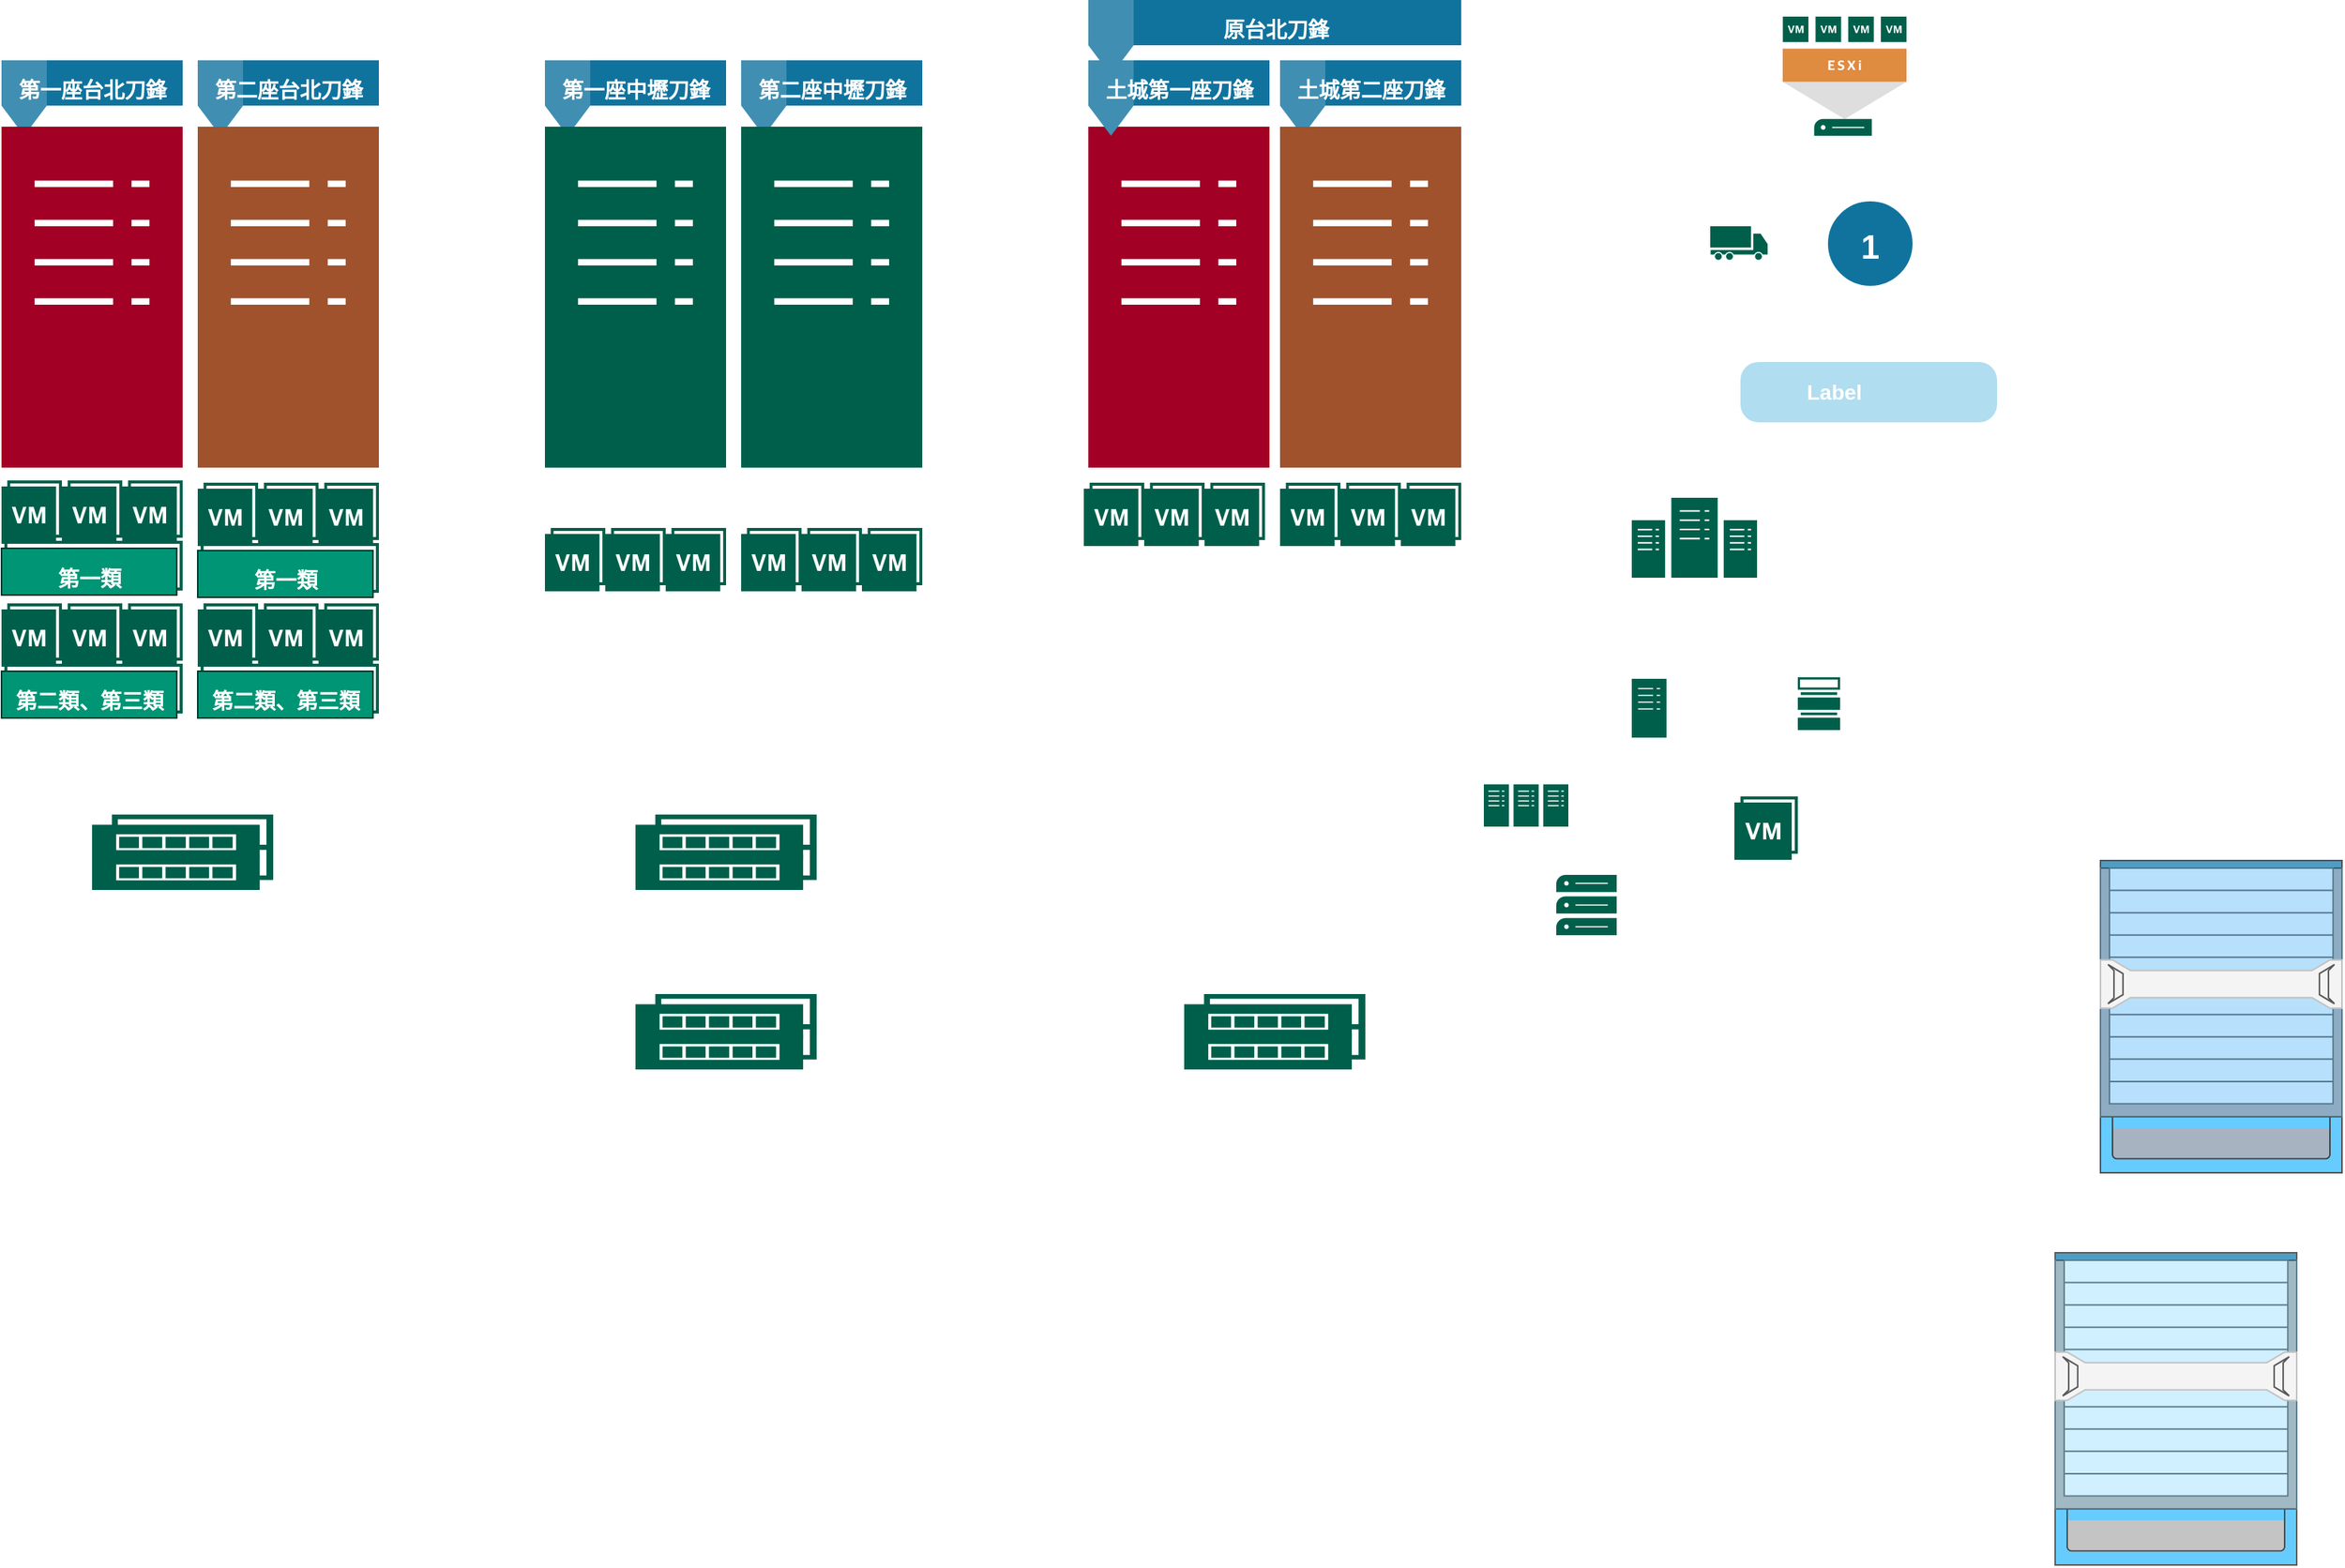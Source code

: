 <mxfile version="20.8.3" type="github">
  <diagram name="Page-1" id="197159a0-c6a4-9194-75a8-e4174976684c">
    <mxGraphModel dx="1478" dy="803" grid="1" gridSize="10" guides="1" tooltips="1" connect="1" arrows="1" fold="1" page="1" pageScale="1.5" pageWidth="1169" pageHeight="826" background="none" math="0" shadow="0">
      <root>
        <mxCell id="0" style=";html=1;" />
        <mxCell id="1" style=";html=1;" parent="0" />
        <mxCell id="K1tRB7-W2vUKsGSA8-Zj-3" value="" style="shape=mxgraph.rack.cisco.cisco_nexus_7000_9-slot_switch_chassis;html=1;labelPosition=right;align=left;spacingLeft=15;dashed=0;shadow=0;fillColor=#ffffff;" parent="1" vertex="1">
          <mxGeometry x="1520" y="850" width="161" height="208" as="geometry" />
        </mxCell>
        <mxCell id="K1tRB7-W2vUKsGSA8-Zj-4" value="" style="shape=mxgraph.rack.cisco.cisco_nexus_7000_9-slot_switch_chassis;html=1;labelPosition=right;align=left;spacingLeft=15;dashed=0;shadow=0;fillColor=#dae8fc;strokeColor=#6c8ebf;" parent="1" vertex="1">
          <mxGeometry x="1550" y="590" width="161" height="208" as="geometry" />
        </mxCell>
        <mxCell id="K1tRB7-W2vUKsGSA8-Zj-12" value="" style="sketch=0;pointerEvents=1;shadow=0;dashed=0;html=1;strokeColor=none;fillColor=#005F4B;labelPosition=center;verticalLabelPosition=bottom;verticalAlign=top;align=center;outlineConnect=0;shape=mxgraph.veeam2.datacenter;" parent="1" vertex="1">
          <mxGeometry x="1240" y="350" width="83" height="53" as="geometry" />
        </mxCell>
        <mxCell id="K1tRB7-W2vUKsGSA8-Zj-13" value="" style="sketch=0;pointerEvents=1;shadow=0;dashed=0;html=1;strokeColor=none;fillColor=#005F4B;labelPosition=center;verticalLabelPosition=bottom;verticalAlign=top;align=center;outlineConnect=0;shape=mxgraph.veeam2.datastore_66_full;" parent="1" vertex="1">
          <mxGeometry x="1350" y="469" width="28.0" height="35" as="geometry" />
        </mxCell>
        <mxCell id="K1tRB7-W2vUKsGSA8-Zj-15" value="第一座台北刀鋒" style="html=1;shape=mxgraph.infographic.flag;dx=30;dy=20;fillColor=#10739E;strokeColor=none;align=center;verticalAlign=top;fontColor=#ffffff;fontSize=14;fontStyle=1;shadow=0;spacingTop=5;" parent="1" vertex="1">
          <mxGeometry x="160" y="60" width="120" height="50" as="geometry" />
        </mxCell>
        <mxCell id="K1tRB7-W2vUKsGSA8-Zj-16" value="Label" style="shape=rect;rounded=1;whiteSpace=wrap;html=1;shadow=0;strokeColor=none;fillColor=#B1DDF0;arcSize=30;fontSize=14;spacingLeft=42;fontStyle=1;fontColor=#FFFFFF;align=left;" parent="1" vertex="1">
          <mxGeometry x="1312" y="260" width="170" height="40" as="geometry" />
        </mxCell>
        <mxCell id="K1tRB7-W2vUKsGSA8-Zj-17" value="1" style="shape=ellipse;perimeter=ellipsePerimeter;fontSize=22;fontStyle=1;shadow=0;strokeColor=#ffffff;fillColor=#10739E;strokeWidth=4;fontColor=#ffffff;align=center;" parent="1" vertex="1">
          <mxGeometry x="1368" y="151.5" width="60" height="60" as="geometry" />
        </mxCell>
        <mxCell id="K1tRB7-W2vUKsGSA8-Zj-18" value="" style="sketch=0;pointerEvents=1;shadow=0;dashed=0;html=1;strokeColor=none;fillColor=#005F4B;labelPosition=center;verticalLabelPosition=bottom;verticalAlign=top;align=center;outlineConnect=0;shape=mxgraph.veeam2.transport;" parent="1" vertex="1">
          <mxGeometry x="1292" y="170" width="38" height="23" as="geometry" />
        </mxCell>
        <mxCell id="yUQ04PIXcJd15L_iZT2i-1" value="" style="sketch=0;pointerEvents=1;shadow=0;dashed=0;html=1;strokeColor=#6F0000;fillColor=#a20025;labelPosition=center;verticalLabelPosition=bottom;verticalAlign=top;align=center;outlineConnect=0;shape=mxgraph.veeam2.server;fontColor=#ffffff;" parent="1" vertex="1">
          <mxGeometry x="160" y="104" width="120" height="226" as="geometry" />
        </mxCell>
        <mxCell id="yUQ04PIXcJd15L_iZT2i-2" value="" style="sketch=0;pointerEvents=1;shadow=0;dashed=0;html=1;strokeColor=none;fillColor=#005F4B;labelPosition=center;verticalLabelPosition=bottom;verticalAlign=top;align=center;outlineConnect=0;shape=mxgraph.veeam2.esxi_host;" parent="1" vertex="1">
          <mxGeometry x="1340" y="31" width="82" height="79" as="geometry" />
        </mxCell>
        <mxCell id="yUQ04PIXcJd15L_iZT2i-6" value="第一座中壢刀鋒" style="html=1;shape=mxgraph.infographic.flag;dx=30;dy=20;fillColor=#10739E;strokeColor=none;align=center;verticalAlign=top;fontColor=#ffffff;fontSize=14;fontStyle=1;shadow=0;spacingTop=5;" parent="1" vertex="1">
          <mxGeometry x="520" y="60" width="120" height="50" as="geometry" />
        </mxCell>
        <mxCell id="yUQ04PIXcJd15L_iZT2i-7" value="" style="sketch=0;pointerEvents=1;shadow=0;dashed=0;html=1;strokeColor=none;fillColor=#005F4B;labelPosition=center;verticalLabelPosition=bottom;verticalAlign=top;align=center;outlineConnect=0;shape=mxgraph.veeam2.server;" parent="1" vertex="1">
          <mxGeometry x="520" y="104" width="120" height="226" as="geometry" />
        </mxCell>
        <mxCell id="yUQ04PIXcJd15L_iZT2i-8" value="第二座台北刀鋒" style="html=1;shape=mxgraph.infographic.flag;dx=30;dy=20;fillColor=#10739E;strokeColor=none;align=center;verticalAlign=top;fontColor=#ffffff;fontSize=14;fontStyle=1;shadow=0;spacingTop=5;" parent="1" vertex="1">
          <mxGeometry x="290" y="60" width="120" height="50" as="geometry" />
        </mxCell>
        <mxCell id="yUQ04PIXcJd15L_iZT2i-9" value="" style="sketch=0;pointerEvents=1;shadow=0;dashed=0;html=1;strokeColor=#6D1F00;fillColor=#a0522d;labelPosition=center;verticalLabelPosition=bottom;verticalAlign=top;align=center;outlineConnect=0;shape=mxgraph.veeam2.server;fontColor=#ffffff;" parent="1" vertex="1">
          <mxGeometry x="290" y="104" width="120" height="226" as="geometry" />
        </mxCell>
        <mxCell id="yUQ04PIXcJd15L_iZT2i-10" value="第二座中壢刀鋒" style="html=1;shape=mxgraph.infographic.flag;dx=30;dy=20;fillColor=#10739E;strokeColor=none;align=center;verticalAlign=top;fontColor=#ffffff;fontSize=14;fontStyle=1;shadow=0;spacingTop=5;" parent="1" vertex="1">
          <mxGeometry x="650" y="60" width="120" height="50" as="geometry" />
        </mxCell>
        <mxCell id="yUQ04PIXcJd15L_iZT2i-11" value="" style="sketch=0;pointerEvents=1;shadow=0;dashed=0;html=1;strokeColor=none;fillColor=#005F4B;labelPosition=center;verticalLabelPosition=bottom;verticalAlign=top;align=center;outlineConnect=0;shape=mxgraph.veeam2.server;" parent="1" vertex="1">
          <mxGeometry x="650" y="104" width="120" height="226" as="geometry" />
        </mxCell>
        <mxCell id="yUQ04PIXcJd15L_iZT2i-13" value="" style="sketch=0;pointerEvents=1;shadow=0;dashed=0;html=1;strokeColor=#6F0000;fillColor=#a20025;labelPosition=center;verticalLabelPosition=bottom;verticalAlign=top;align=center;outlineConnect=0;shape=mxgraph.veeam2.server;fontColor=#ffffff;" parent="1" vertex="1">
          <mxGeometry x="880" y="104" width="120" height="226" as="geometry" />
        </mxCell>
        <mxCell id="yUQ04PIXcJd15L_iZT2i-14" value="土城第二座刀鋒" style="html=1;shape=mxgraph.infographic.flag;dx=30;dy=20;fillColor=#10739E;strokeColor=none;align=center;verticalAlign=top;fontColor=#ffffff;fontSize=14;fontStyle=1;shadow=0;spacingTop=5;" parent="1" vertex="1">
          <mxGeometry x="1007" y="60" width="120" height="50" as="geometry" />
        </mxCell>
        <mxCell id="yUQ04PIXcJd15L_iZT2i-15" value="" style="sketch=0;pointerEvents=1;shadow=0;dashed=0;html=1;strokeColor=#6D1F00;fillColor=#a0522d;labelPosition=center;verticalLabelPosition=bottom;verticalAlign=top;align=center;outlineConnect=0;shape=mxgraph.veeam2.server;fontColor=#ffffff;" parent="1" vertex="1">
          <mxGeometry x="1007" y="104" width="120" height="226" as="geometry" />
        </mxCell>
        <mxCell id="yUQ04PIXcJd15L_iZT2i-23" value="" style="group" parent="1" vertex="1" connectable="0">
          <mxGeometry x="520" y="370" width="120" height="42" as="geometry" />
        </mxCell>
        <mxCell id="yUQ04PIXcJd15L_iZT2i-24" value="" style="sketch=0;pointerEvents=1;shadow=0;dashed=0;html=1;strokeColor=none;fillColor=#005F4B;labelPosition=center;verticalLabelPosition=bottom;verticalAlign=top;align=center;outlineConnect=0;shape=mxgraph.veeam2.vm_with_a_snapshot;" parent="yUQ04PIXcJd15L_iZT2i-23" vertex="1">
          <mxGeometry x="80" width="40" height="42" as="geometry" />
        </mxCell>
        <mxCell id="yUQ04PIXcJd15L_iZT2i-25" value="" style="sketch=0;pointerEvents=1;shadow=0;dashed=0;html=1;strokeColor=none;fillColor=#005F4B;labelPosition=center;verticalLabelPosition=bottom;verticalAlign=top;align=center;outlineConnect=0;shape=mxgraph.veeam2.vm_with_a_snapshot;" parent="yUQ04PIXcJd15L_iZT2i-23" vertex="1">
          <mxGeometry x="40" width="40" height="42" as="geometry" />
        </mxCell>
        <mxCell id="yUQ04PIXcJd15L_iZT2i-26" value="" style="sketch=0;pointerEvents=1;shadow=0;dashed=0;html=1;strokeColor=none;fillColor=#005F4B;labelPosition=center;verticalLabelPosition=bottom;verticalAlign=top;align=center;outlineConnect=0;shape=mxgraph.veeam2.vm_with_a_snapshot;" parent="yUQ04PIXcJd15L_iZT2i-23" vertex="1">
          <mxGeometry width="40" height="42" as="geometry" />
        </mxCell>
        <mxCell id="yUQ04PIXcJd15L_iZT2i-27" value="" style="group" parent="1" vertex="1" connectable="0">
          <mxGeometry x="650" y="370" width="120" height="42" as="geometry" />
        </mxCell>
        <mxCell id="yUQ04PIXcJd15L_iZT2i-28" value="" style="sketch=0;pointerEvents=1;shadow=0;dashed=0;html=1;strokeColor=none;fillColor=#005F4B;labelPosition=center;verticalLabelPosition=bottom;verticalAlign=top;align=center;outlineConnect=0;shape=mxgraph.veeam2.vm_with_a_snapshot;" parent="yUQ04PIXcJd15L_iZT2i-27" vertex="1">
          <mxGeometry x="80" width="40" height="42" as="geometry" />
        </mxCell>
        <mxCell id="yUQ04PIXcJd15L_iZT2i-29" value="" style="sketch=0;pointerEvents=1;shadow=0;dashed=0;html=1;strokeColor=none;fillColor=#005F4B;labelPosition=center;verticalLabelPosition=bottom;verticalAlign=top;align=center;outlineConnect=0;shape=mxgraph.veeam2.vm_with_a_snapshot;" parent="yUQ04PIXcJd15L_iZT2i-27" vertex="1">
          <mxGeometry x="40" width="40" height="42" as="geometry" />
        </mxCell>
        <mxCell id="yUQ04PIXcJd15L_iZT2i-30" value="" style="sketch=0;pointerEvents=1;shadow=0;dashed=0;html=1;strokeColor=none;fillColor=#005F4B;labelPosition=center;verticalLabelPosition=bottom;verticalAlign=top;align=center;outlineConnect=0;shape=mxgraph.veeam2.vm_with_a_snapshot;" parent="yUQ04PIXcJd15L_iZT2i-27" vertex="1">
          <mxGeometry width="40" height="42" as="geometry" />
        </mxCell>
        <mxCell id="yUQ04PIXcJd15L_iZT2i-31" value="" style="group" parent="1" vertex="1" connectable="0">
          <mxGeometry x="877" y="340" width="120" height="42" as="geometry" />
        </mxCell>
        <mxCell id="yUQ04PIXcJd15L_iZT2i-32" value="" style="sketch=0;pointerEvents=1;shadow=0;dashed=0;html=1;strokeColor=none;fillColor=#005F4B;labelPosition=center;verticalLabelPosition=bottom;verticalAlign=top;align=center;outlineConnect=0;shape=mxgraph.veeam2.vm_with_a_snapshot;" parent="yUQ04PIXcJd15L_iZT2i-31" vertex="1">
          <mxGeometry x="80" width="40" height="42" as="geometry" />
        </mxCell>
        <mxCell id="yUQ04PIXcJd15L_iZT2i-33" value="" style="sketch=0;pointerEvents=1;shadow=0;dashed=0;html=1;strokeColor=none;fillColor=#005F4B;labelPosition=center;verticalLabelPosition=bottom;verticalAlign=top;align=center;outlineConnect=0;shape=mxgraph.veeam2.vm_with_a_snapshot;" parent="yUQ04PIXcJd15L_iZT2i-31" vertex="1">
          <mxGeometry x="40" width="40" height="42" as="geometry" />
        </mxCell>
        <mxCell id="yUQ04PIXcJd15L_iZT2i-34" value="" style="sketch=0;pointerEvents=1;shadow=0;dashed=0;html=1;strokeColor=none;fillColor=#005F4B;labelPosition=center;verticalLabelPosition=bottom;verticalAlign=top;align=center;outlineConnect=0;shape=mxgraph.veeam2.vm_with_a_snapshot;" parent="yUQ04PIXcJd15L_iZT2i-31" vertex="1">
          <mxGeometry width="40" height="42" as="geometry" />
        </mxCell>
        <mxCell id="yUQ04PIXcJd15L_iZT2i-35" value="" style="group" parent="1" vertex="1" connectable="0">
          <mxGeometry x="1007" y="340" width="120" height="42" as="geometry" />
        </mxCell>
        <mxCell id="yUQ04PIXcJd15L_iZT2i-36" value="" style="sketch=0;pointerEvents=1;shadow=0;dashed=0;html=1;strokeColor=none;fillColor=#005F4B;labelPosition=center;verticalLabelPosition=bottom;verticalAlign=top;align=center;outlineConnect=0;shape=mxgraph.veeam2.vm_with_a_snapshot;" parent="yUQ04PIXcJd15L_iZT2i-35" vertex="1">
          <mxGeometry x="80" width="40" height="42" as="geometry" />
        </mxCell>
        <mxCell id="yUQ04PIXcJd15L_iZT2i-37" value="" style="sketch=0;pointerEvents=1;shadow=0;dashed=0;html=1;strokeColor=none;fillColor=#005F4B;labelPosition=center;verticalLabelPosition=bottom;verticalAlign=top;align=center;outlineConnect=0;shape=mxgraph.veeam2.vm_with_a_snapshot;" parent="yUQ04PIXcJd15L_iZT2i-35" vertex="1">
          <mxGeometry x="40" width="40" height="42" as="geometry" />
        </mxCell>
        <mxCell id="yUQ04PIXcJd15L_iZT2i-38" value="" style="sketch=0;pointerEvents=1;shadow=0;dashed=0;html=1;strokeColor=none;fillColor=#005F4B;labelPosition=center;verticalLabelPosition=bottom;verticalAlign=top;align=center;outlineConnect=0;shape=mxgraph.veeam2.vm_with_a_snapshot;" parent="yUQ04PIXcJd15L_iZT2i-35" vertex="1">
          <mxGeometry width="40" height="42" as="geometry" />
        </mxCell>
        <mxCell id="yUQ04PIXcJd15L_iZT2i-40" value="" style="sketch=0;pointerEvents=1;shadow=0;dashed=0;html=1;strokeColor=none;fillColor=#005F4B;labelPosition=center;verticalLabelPosition=bottom;verticalAlign=top;align=center;outlineConnect=0;shape=mxgraph.veeam2.server_stack;" parent="1" vertex="1">
          <mxGeometry x="1190" y="600" width="40" height="40" as="geometry" />
        </mxCell>
        <mxCell id="yUQ04PIXcJd15L_iZT2i-41" value="" style="sketch=0;pointerEvents=1;shadow=0;dashed=0;html=1;strokeColor=none;fillColor=#005F4B;labelPosition=center;verticalLabelPosition=bottom;verticalAlign=top;align=center;outlineConnect=0;shape=mxgraph.veeam2.server;" parent="1" vertex="1">
          <mxGeometry x="1240" y="470" width="23" height="39" as="geometry" />
        </mxCell>
        <mxCell id="yUQ04PIXcJd15L_iZT2i-42" value="" style="sketch=0;pointerEvents=1;shadow=0;dashed=0;html=1;strokeColor=none;fillColor=#005F4B;labelPosition=center;verticalLabelPosition=bottom;verticalAlign=top;align=center;outlineConnect=0;shape=mxgraph.veeam2.server_cluster;" parent="1" vertex="1">
          <mxGeometry x="1142" y="540" width="56.0" height="28.0" as="geometry" />
        </mxCell>
        <mxCell id="bWpF_yvZzBDOlQR7NDEe-1" value="土城第一座刀鋒" style="html=1;shape=mxgraph.infographic.flag;dx=30;dy=20;fillColor=#10739E;strokeColor=none;align=center;verticalAlign=top;fontColor=#ffffff;fontSize=14;fontStyle=1;shadow=0;spacingTop=5;" vertex="1" parent="1">
          <mxGeometry x="880" y="60" width="120" height="50" as="geometry" />
        </mxCell>
        <mxCell id="bWpF_yvZzBDOlQR7NDEe-2" value="原台北刀鋒" style="html=1;shape=mxgraph.infographic.flag;dx=30;dy=20;fillColor=#10739E;strokeColor=none;align=center;verticalAlign=top;fontColor=#ffffff;fontSize=14;fontStyle=1;shadow=0;spacingTop=5;" vertex="1" parent="1">
          <mxGeometry x="880" y="20" width="247" height="50" as="geometry" />
        </mxCell>
        <mxCell id="bWpF_yvZzBDOlQR7NDEe-8" value="" style="sketch=0;pointerEvents=1;shadow=0;dashed=0;html=1;strokeColor=none;fillColor=#005F4B;labelPosition=center;verticalLabelPosition=bottom;verticalAlign=top;align=center;outlineConnect=0;shape=mxgraph.veeam2.vm_with_a_snapshot;" vertex="1" parent="1">
          <mxGeometry x="1308" y="548" width="42" height="42" as="geometry" />
        </mxCell>
        <mxCell id="bWpF_yvZzBDOlQR7NDEe-17" value="" style="group" vertex="1" connectable="0" parent="1">
          <mxGeometry x="160" y="338.5" width="120" height="76" as="geometry" />
        </mxCell>
        <mxCell id="bWpF_yvZzBDOlQR7NDEe-15" value="" style="group" vertex="1" connectable="0" parent="bWpF_yvZzBDOlQR7NDEe-17">
          <mxGeometry y="41" width="119" height="35" as="geometry" />
        </mxCell>
        <mxCell id="bWpF_yvZzBDOlQR7NDEe-14" value="第一類" style="html=1;shape=mxgraph.infographic.barCallout;dx=105.55;dy=0;fillColor=#FFFFFF;strokeColor=#00614C;align=center;verticalAlign=top;fontColor=#ffffff;fontSize=14;fontStyle=1;shadow=0;spacingTop=5;strokeWidth=2;" vertex="1" parent="bWpF_yvZzBDOlQR7NDEe-15">
          <mxGeometry x="2.902" width="116.098" height="31" as="geometry" />
        </mxCell>
        <mxCell id="yUQ04PIXcJd15L_iZT2i-39" value="第一類" style="html=1;shape=mxgraph.infographic.barCallout;dx=105.55;dy=0;fillColor=#009575;strokeColor=#00362A;align=center;verticalAlign=top;fontColor=#ffffff;fontSize=14;fontStyle=1;shadow=0;spacingTop=5;" parent="bWpF_yvZzBDOlQR7NDEe-15" vertex="1">
          <mxGeometry y="4" width="116.098" height="31" as="geometry" />
        </mxCell>
        <mxCell id="bWpF_yvZzBDOlQR7NDEe-10" value="" style="group" vertex="1" connectable="0" parent="bWpF_yvZzBDOlQR7NDEe-17">
          <mxGeometry width="120" height="42" as="geometry" />
        </mxCell>
        <mxCell id="bWpF_yvZzBDOlQR7NDEe-11" value="" style="sketch=0;pointerEvents=1;shadow=0;dashed=0;html=1;strokeColor=none;fillColor=#005F4B;labelPosition=center;verticalLabelPosition=bottom;verticalAlign=top;align=center;outlineConnect=0;shape=mxgraph.veeam2.vm_with_a_snapshot;" vertex="1" parent="bWpF_yvZzBDOlQR7NDEe-10">
          <mxGeometry x="80" width="40" height="42" as="geometry" />
        </mxCell>
        <mxCell id="bWpF_yvZzBDOlQR7NDEe-12" value="" style="sketch=0;pointerEvents=1;shadow=0;dashed=0;html=1;strokeColor=none;fillColor=#005F4B;labelPosition=center;verticalLabelPosition=bottom;verticalAlign=top;align=center;outlineConnect=0;shape=mxgraph.veeam2.vm_with_a_snapshot;" vertex="1" parent="bWpF_yvZzBDOlQR7NDEe-10">
          <mxGeometry x="40" width="40" height="42" as="geometry" />
        </mxCell>
        <mxCell id="bWpF_yvZzBDOlQR7NDEe-13" value="" style="sketch=0;pointerEvents=1;shadow=0;dashed=0;html=1;strokeColor=none;fillColor=#005F4B;labelPosition=center;verticalLabelPosition=bottom;verticalAlign=top;align=center;outlineConnect=0;shape=mxgraph.veeam2.vm_with_a_snapshot;" vertex="1" parent="bWpF_yvZzBDOlQR7NDEe-10">
          <mxGeometry width="40" height="42" as="geometry" />
        </mxCell>
        <mxCell id="bWpF_yvZzBDOlQR7NDEe-18" value="" style="group" vertex="1" connectable="0" parent="1">
          <mxGeometry x="160" y="420" width="120" height="76" as="geometry" />
        </mxCell>
        <mxCell id="bWpF_yvZzBDOlQR7NDEe-19" value="" style="group" vertex="1" connectable="0" parent="bWpF_yvZzBDOlQR7NDEe-18">
          <mxGeometry y="41" width="119" height="35" as="geometry" />
        </mxCell>
        <mxCell id="bWpF_yvZzBDOlQR7NDEe-20" value="第一類" style="html=1;shape=mxgraph.infographic.barCallout;dx=105.55;dy=0;fillColor=#FFFFFF;strokeColor=#00614C;align=center;verticalAlign=top;fontColor=#ffffff;fontSize=14;fontStyle=1;shadow=0;spacingTop=5;strokeWidth=2;" vertex="1" parent="bWpF_yvZzBDOlQR7NDEe-19">
          <mxGeometry x="2.902" width="116.098" height="31" as="geometry" />
        </mxCell>
        <mxCell id="bWpF_yvZzBDOlQR7NDEe-21" value="第二類、第三類" style="html=1;shape=mxgraph.infographic.barCallout;dx=105.55;dy=0;fillColor=#009575;strokeColor=#00362A;align=center;verticalAlign=top;fontColor=#ffffff;fontSize=14;fontStyle=1;shadow=0;spacingTop=5;" vertex="1" parent="bWpF_yvZzBDOlQR7NDEe-19">
          <mxGeometry y="4" width="116.098" height="31" as="geometry" />
        </mxCell>
        <mxCell id="bWpF_yvZzBDOlQR7NDEe-22" value="" style="group" vertex="1" connectable="0" parent="bWpF_yvZzBDOlQR7NDEe-18">
          <mxGeometry width="120" height="42" as="geometry" />
        </mxCell>
        <mxCell id="bWpF_yvZzBDOlQR7NDEe-23" value="" style="sketch=0;pointerEvents=1;shadow=0;dashed=0;html=1;strokeColor=none;fillColor=#005F4B;labelPosition=center;verticalLabelPosition=bottom;verticalAlign=top;align=center;outlineConnect=0;shape=mxgraph.veeam2.vm_with_a_snapshot;" vertex="1" parent="bWpF_yvZzBDOlQR7NDEe-22">
          <mxGeometry x="80" width="40" height="42" as="geometry" />
        </mxCell>
        <mxCell id="bWpF_yvZzBDOlQR7NDEe-24" value="" style="sketch=0;pointerEvents=1;shadow=0;dashed=0;html=1;strokeColor=none;fillColor=#005F4B;labelPosition=center;verticalLabelPosition=bottom;verticalAlign=top;align=center;outlineConnect=0;shape=mxgraph.veeam2.vm_with_a_snapshot;" vertex="1" parent="bWpF_yvZzBDOlQR7NDEe-22">
          <mxGeometry x="40" width="40" height="42" as="geometry" />
        </mxCell>
        <mxCell id="bWpF_yvZzBDOlQR7NDEe-25" value="" style="sketch=0;pointerEvents=1;shadow=0;dashed=0;html=1;strokeColor=none;fillColor=#005F4B;labelPosition=center;verticalLabelPosition=bottom;verticalAlign=top;align=center;outlineConnect=0;shape=mxgraph.veeam2.vm_with_a_snapshot;" vertex="1" parent="bWpF_yvZzBDOlQR7NDEe-22">
          <mxGeometry width="40" height="42" as="geometry" />
        </mxCell>
        <mxCell id="bWpF_yvZzBDOlQR7NDEe-26" value="" style="group" vertex="1" connectable="0" parent="1">
          <mxGeometry x="290" y="340" width="120" height="76" as="geometry" />
        </mxCell>
        <mxCell id="bWpF_yvZzBDOlQR7NDEe-27" value="" style="group" vertex="1" connectable="0" parent="bWpF_yvZzBDOlQR7NDEe-26">
          <mxGeometry y="41" width="119" height="35" as="geometry" />
        </mxCell>
        <mxCell id="bWpF_yvZzBDOlQR7NDEe-28" value="第一類" style="html=1;shape=mxgraph.infographic.barCallout;dx=105.55;dy=0;fillColor=#FFFFFF;strokeColor=#00614C;align=center;verticalAlign=top;fontColor=#ffffff;fontSize=14;fontStyle=1;shadow=0;spacingTop=5;strokeWidth=2;" vertex="1" parent="bWpF_yvZzBDOlQR7NDEe-27">
          <mxGeometry x="2.902" width="116.098" height="31" as="geometry" />
        </mxCell>
        <mxCell id="bWpF_yvZzBDOlQR7NDEe-29" value="第一類" style="html=1;shape=mxgraph.infographic.barCallout;dx=105.55;dy=0;fillColor=#009575;strokeColor=#00362A;align=center;verticalAlign=top;fontColor=#ffffff;fontSize=14;fontStyle=1;shadow=0;spacingTop=5;" vertex="1" parent="bWpF_yvZzBDOlQR7NDEe-27">
          <mxGeometry y="4" width="116.098" height="31" as="geometry" />
        </mxCell>
        <mxCell id="bWpF_yvZzBDOlQR7NDEe-30" value="" style="group" vertex="1" connectable="0" parent="bWpF_yvZzBDOlQR7NDEe-26">
          <mxGeometry width="120" height="42" as="geometry" />
        </mxCell>
        <mxCell id="bWpF_yvZzBDOlQR7NDEe-31" value="" style="sketch=0;pointerEvents=1;shadow=0;dashed=0;html=1;strokeColor=none;fillColor=#005F4B;labelPosition=center;verticalLabelPosition=bottom;verticalAlign=top;align=center;outlineConnect=0;shape=mxgraph.veeam2.vm_with_a_snapshot;" vertex="1" parent="bWpF_yvZzBDOlQR7NDEe-30">
          <mxGeometry x="80" width="40" height="42" as="geometry" />
        </mxCell>
        <mxCell id="bWpF_yvZzBDOlQR7NDEe-32" value="" style="sketch=0;pointerEvents=1;shadow=0;dashed=0;html=1;strokeColor=none;fillColor=#005F4B;labelPosition=center;verticalLabelPosition=bottom;verticalAlign=top;align=center;outlineConnect=0;shape=mxgraph.veeam2.vm_with_a_snapshot;" vertex="1" parent="bWpF_yvZzBDOlQR7NDEe-30">
          <mxGeometry x="40" width="40" height="42" as="geometry" />
        </mxCell>
        <mxCell id="bWpF_yvZzBDOlQR7NDEe-33" value="" style="sketch=0;pointerEvents=1;shadow=0;dashed=0;html=1;strokeColor=none;fillColor=#005F4B;labelPosition=center;verticalLabelPosition=bottom;verticalAlign=top;align=center;outlineConnect=0;shape=mxgraph.veeam2.vm_with_a_snapshot;" vertex="1" parent="bWpF_yvZzBDOlQR7NDEe-30">
          <mxGeometry width="40" height="42" as="geometry" />
        </mxCell>
        <mxCell id="bWpF_yvZzBDOlQR7NDEe-42" value="" style="group" vertex="1" connectable="0" parent="1">
          <mxGeometry x="290" y="420" width="120" height="76" as="geometry" />
        </mxCell>
        <mxCell id="bWpF_yvZzBDOlQR7NDEe-43" value="" style="group" vertex="1" connectable="0" parent="bWpF_yvZzBDOlQR7NDEe-42">
          <mxGeometry y="41" width="119" height="35" as="geometry" />
        </mxCell>
        <mxCell id="bWpF_yvZzBDOlQR7NDEe-44" value="第一類" style="html=1;shape=mxgraph.infographic.barCallout;dx=105.55;dy=0;fillColor=#FFFFFF;strokeColor=#00614C;align=center;verticalAlign=top;fontColor=#ffffff;fontSize=14;fontStyle=1;shadow=0;spacingTop=5;strokeWidth=2;" vertex="1" parent="bWpF_yvZzBDOlQR7NDEe-43">
          <mxGeometry x="2.902" width="116.098" height="31" as="geometry" />
        </mxCell>
        <mxCell id="bWpF_yvZzBDOlQR7NDEe-45" value="第二類、第三類" style="html=1;shape=mxgraph.infographic.barCallout;dx=105.55;dy=0;fillColor=#009575;strokeColor=#00362A;align=center;verticalAlign=top;fontColor=#ffffff;fontSize=14;fontStyle=1;shadow=0;spacingTop=5;" vertex="1" parent="bWpF_yvZzBDOlQR7NDEe-43">
          <mxGeometry y="4" width="116.098" height="31" as="geometry" />
        </mxCell>
        <mxCell id="bWpF_yvZzBDOlQR7NDEe-46" value="" style="group" vertex="1" connectable="0" parent="bWpF_yvZzBDOlQR7NDEe-42">
          <mxGeometry width="120" height="42" as="geometry" />
        </mxCell>
        <mxCell id="bWpF_yvZzBDOlQR7NDEe-47" value="" style="sketch=0;pointerEvents=1;shadow=0;dashed=0;html=1;strokeColor=none;fillColor=#005F4B;labelPosition=center;verticalLabelPosition=bottom;verticalAlign=top;align=center;outlineConnect=0;shape=mxgraph.veeam2.vm_with_a_snapshot;" vertex="1" parent="bWpF_yvZzBDOlQR7NDEe-46">
          <mxGeometry x="80" width="40" height="42" as="geometry" />
        </mxCell>
        <mxCell id="bWpF_yvZzBDOlQR7NDEe-48" value="" style="sketch=0;pointerEvents=1;shadow=0;dashed=0;html=1;strokeColor=none;fillColor=#005F4B;labelPosition=center;verticalLabelPosition=bottom;verticalAlign=top;align=center;outlineConnect=0;shape=mxgraph.veeam2.vm_with_a_snapshot;" vertex="1" parent="bWpF_yvZzBDOlQR7NDEe-46">
          <mxGeometry x="40" width="40" height="42" as="geometry" />
        </mxCell>
        <mxCell id="bWpF_yvZzBDOlQR7NDEe-49" value="" style="sketch=0;pointerEvents=1;shadow=0;dashed=0;html=1;strokeColor=none;fillColor=#005F4B;labelPosition=center;verticalLabelPosition=bottom;verticalAlign=top;align=center;outlineConnect=0;shape=mxgraph.veeam2.vm_with_a_snapshot;" vertex="1" parent="bWpF_yvZzBDOlQR7NDEe-46">
          <mxGeometry width="40" height="42" as="geometry" />
        </mxCell>
        <mxCell id="bWpF_yvZzBDOlQR7NDEe-58" value="" style="group" vertex="1" connectable="0" parent="1">
          <mxGeometry x="220" y="560" width="120" height="50" as="geometry" />
        </mxCell>
        <mxCell id="bWpF_yvZzBDOlQR7NDEe-57" value="" style="sketch=0;pointerEvents=1;shadow=0;dashed=0;html=1;strokeColor=none;fillColor=#005F4B;labelPosition=center;verticalLabelPosition=bottom;verticalAlign=top;align=center;outlineConnect=0;shape=mxgraph.veeam2.data_volume_with_snapshot;strokeWidth=2;" vertex="1" parent="bWpF_yvZzBDOlQR7NDEe-58">
          <mxGeometry y="20" width="120" height="30" as="geometry" />
        </mxCell>
        <mxCell id="bWpF_yvZzBDOlQR7NDEe-54" value="" style="sketch=0;pointerEvents=1;shadow=0;dashed=0;html=1;strokeColor=none;fillColor=#005F4B;labelPosition=center;verticalLabelPosition=bottom;verticalAlign=top;align=center;outlineConnect=0;shape=mxgraph.veeam2.data_volume_with_snapshot;strokeWidth=2;" vertex="1" parent="bWpF_yvZzBDOlQR7NDEe-58">
          <mxGeometry width="120" height="30" as="geometry" />
        </mxCell>
        <mxCell id="bWpF_yvZzBDOlQR7NDEe-59" value="" style="group" vertex="1" connectable="0" parent="1">
          <mxGeometry x="580" y="560" width="120" height="50" as="geometry" />
        </mxCell>
        <mxCell id="bWpF_yvZzBDOlQR7NDEe-60" value="" style="sketch=0;pointerEvents=1;shadow=0;dashed=0;html=1;strokeColor=none;fillColor=#005F4B;labelPosition=center;verticalLabelPosition=bottom;verticalAlign=top;align=center;outlineConnect=0;shape=mxgraph.veeam2.data_volume_with_snapshot;strokeWidth=2;" vertex="1" parent="bWpF_yvZzBDOlQR7NDEe-59">
          <mxGeometry y="20" width="120" height="30" as="geometry" />
        </mxCell>
        <mxCell id="bWpF_yvZzBDOlQR7NDEe-61" value="" style="sketch=0;pointerEvents=1;shadow=0;dashed=0;html=1;strokeColor=none;fillColor=#005F4B;labelPosition=center;verticalLabelPosition=bottom;verticalAlign=top;align=center;outlineConnect=0;shape=mxgraph.veeam2.data_volume_with_snapshot;strokeWidth=2;" vertex="1" parent="bWpF_yvZzBDOlQR7NDEe-59">
          <mxGeometry width="120" height="30" as="geometry" />
        </mxCell>
        <mxCell id="bWpF_yvZzBDOlQR7NDEe-62" value="" style="group" vertex="1" connectable="0" parent="1">
          <mxGeometry x="943.5" y="679" width="120" height="50" as="geometry" />
        </mxCell>
        <mxCell id="bWpF_yvZzBDOlQR7NDEe-63" value="" style="sketch=0;pointerEvents=1;shadow=0;dashed=0;html=1;strokeColor=none;fillColor=#005F4B;labelPosition=center;verticalLabelPosition=bottom;verticalAlign=top;align=center;outlineConnect=0;shape=mxgraph.veeam2.data_volume_with_snapshot;strokeWidth=2;" vertex="1" parent="bWpF_yvZzBDOlQR7NDEe-62">
          <mxGeometry y="20" width="120" height="30" as="geometry" />
        </mxCell>
        <mxCell id="bWpF_yvZzBDOlQR7NDEe-64" value="" style="sketch=0;pointerEvents=1;shadow=0;dashed=0;html=1;strokeColor=none;fillColor=#005F4B;labelPosition=center;verticalLabelPosition=bottom;verticalAlign=top;align=center;outlineConnect=0;shape=mxgraph.veeam2.data_volume_with_snapshot;strokeWidth=2;" vertex="1" parent="bWpF_yvZzBDOlQR7NDEe-62">
          <mxGeometry width="120" height="30" as="geometry" />
        </mxCell>
        <mxCell id="bWpF_yvZzBDOlQR7NDEe-65" value="" style="group" vertex="1" connectable="0" parent="1">
          <mxGeometry x="580" y="679" width="120" height="50" as="geometry" />
        </mxCell>
        <mxCell id="bWpF_yvZzBDOlQR7NDEe-66" value="" style="sketch=0;pointerEvents=1;shadow=0;dashed=0;html=1;strokeColor=none;fillColor=#005F4B;labelPosition=center;verticalLabelPosition=bottom;verticalAlign=top;align=center;outlineConnect=0;shape=mxgraph.veeam2.data_volume_with_snapshot;strokeWidth=2;" vertex="1" parent="bWpF_yvZzBDOlQR7NDEe-65">
          <mxGeometry y="20" width="120" height="30" as="geometry" />
        </mxCell>
        <mxCell id="bWpF_yvZzBDOlQR7NDEe-67" value="" style="sketch=0;pointerEvents=1;shadow=0;dashed=0;html=1;strokeColor=none;fillColor=#005F4B;labelPosition=center;verticalLabelPosition=bottom;verticalAlign=top;align=center;outlineConnect=0;shape=mxgraph.veeam2.data_volume_with_snapshot;strokeWidth=2;" vertex="1" parent="bWpF_yvZzBDOlQR7NDEe-65">
          <mxGeometry width="120" height="30" as="geometry" />
        </mxCell>
      </root>
    </mxGraphModel>
  </diagram>
</mxfile>
